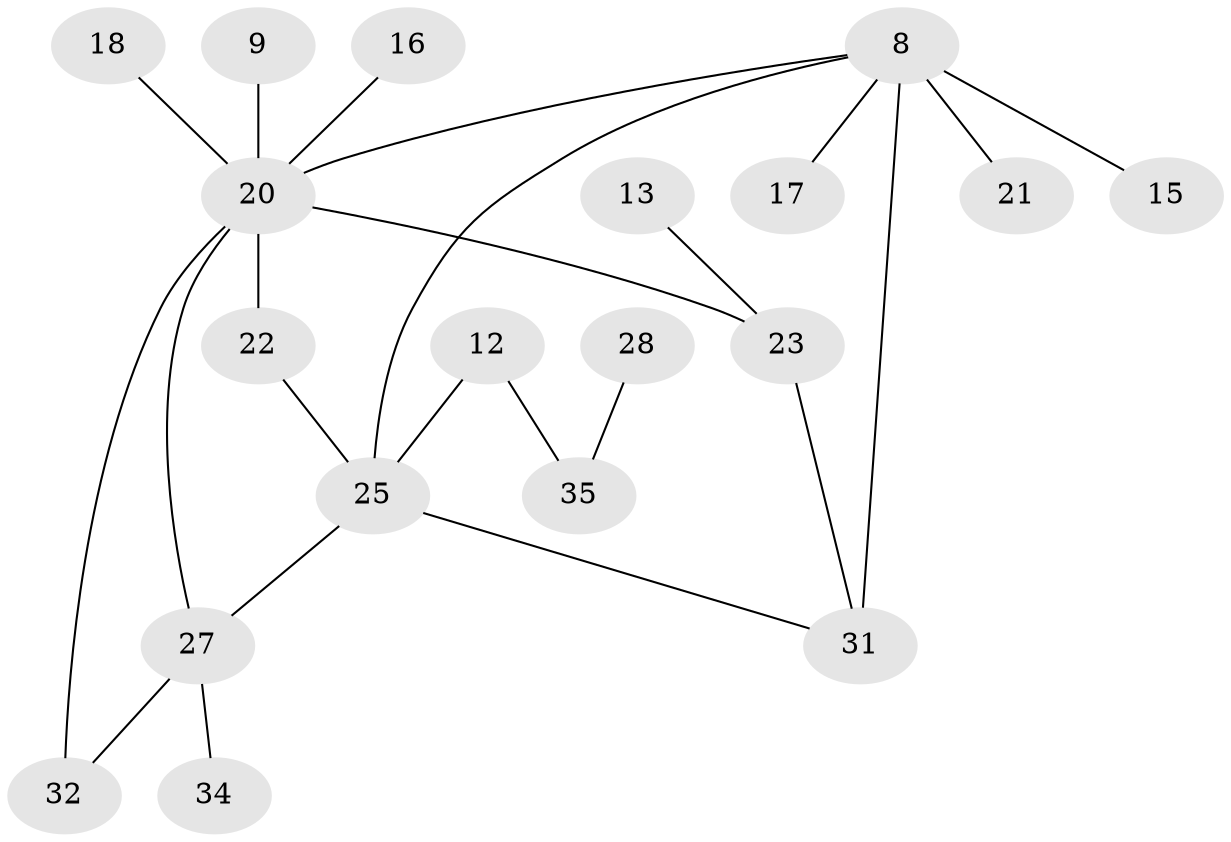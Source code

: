 // original degree distribution, {3: 0.10144927536231885, 2: 0.2753623188405797, 0: 0.2028985507246377, 1: 0.2898550724637681, 4: 0.11594202898550725, 7: 0.014492753623188406}
// Generated by graph-tools (version 1.1) at 2025/49/03/09/25 03:49:13]
// undirected, 19 vertices, 23 edges
graph export_dot {
graph [start="1"]
  node [color=gray90,style=filled];
  8;
  9;
  12;
  13;
  15;
  16;
  17;
  18;
  20;
  21;
  22;
  23;
  25;
  27;
  28;
  31;
  32;
  34;
  35;
  8 -- 15 [weight=1.0];
  8 -- 17 [weight=1.0];
  8 -- 20 [weight=1.0];
  8 -- 21 [weight=1.0];
  8 -- 25 [weight=1.0];
  8 -- 31 [weight=2.0];
  9 -- 20 [weight=1.0];
  12 -- 25 [weight=1.0];
  12 -- 35 [weight=1.0];
  13 -- 23 [weight=1.0];
  16 -- 20 [weight=1.0];
  18 -- 20 [weight=1.0];
  20 -- 22 [weight=1.0];
  20 -- 23 [weight=1.0];
  20 -- 27 [weight=1.0];
  20 -- 32 [weight=1.0];
  22 -- 25 [weight=1.0];
  23 -- 31 [weight=1.0];
  25 -- 27 [weight=1.0];
  25 -- 31 [weight=1.0];
  27 -- 32 [weight=1.0];
  27 -- 34 [weight=1.0];
  28 -- 35 [weight=1.0];
}
